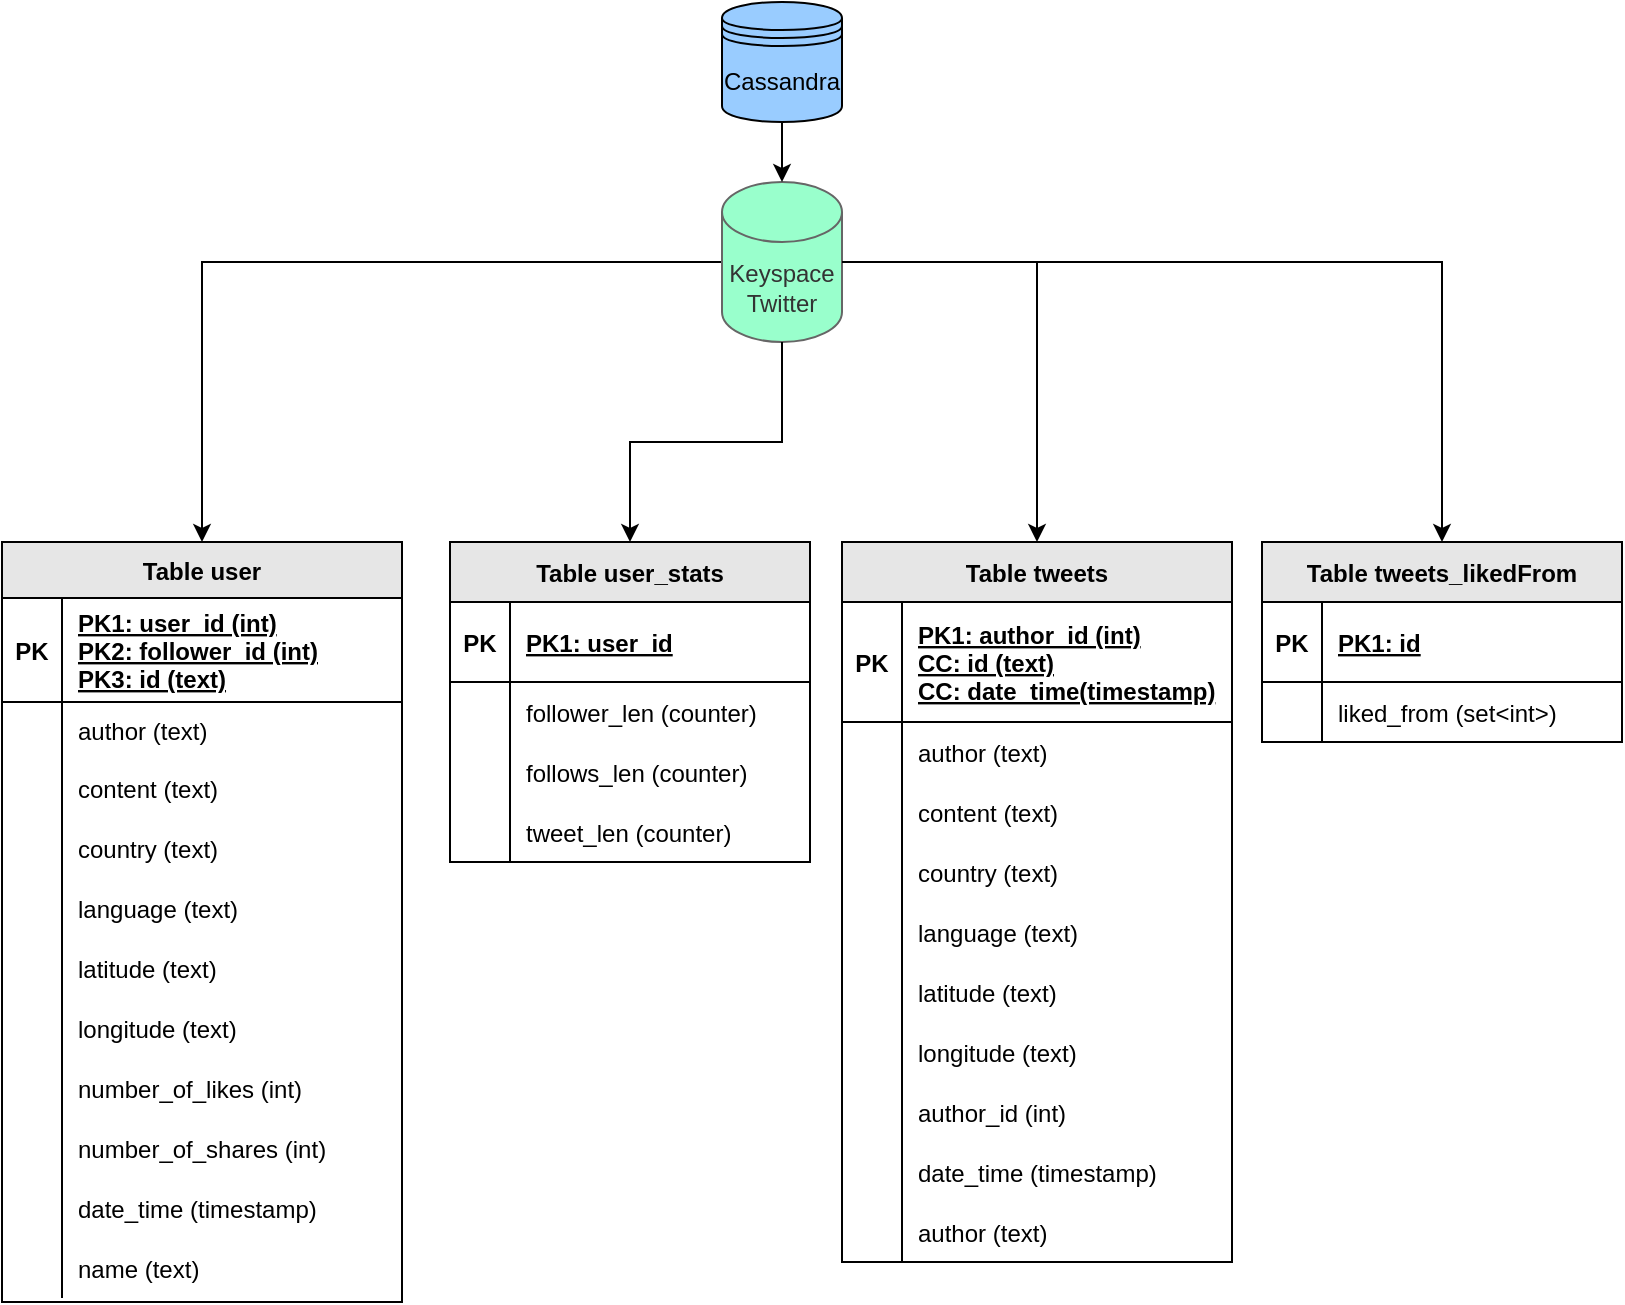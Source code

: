 <mxfile version="20.0.1" type="device" pages="2"><diagram id="uG7ZeOkbDZNB9EsdIDeJ" name="Page-1"><mxGraphModel dx="1590" dy="793" grid="1" gridSize="10" guides="1" tooltips="1" connect="1" arrows="1" fold="1" page="1" pageScale="1" pageWidth="827" pageHeight="1169" math="0" shadow="0"><root><mxCell id="0"/><mxCell id="1" parent="0"/><mxCell id="abGuBMjlv66z2_i_Jx2E-29" style="edgeStyle=orthogonalEdgeStyle;rounded=0;orthogonalLoop=1;jettySize=auto;html=1;exitX=0;exitY=0.5;exitDx=0;exitDy=0;exitPerimeter=0;entryX=0.5;entryY=0;entryDx=0;entryDy=0;" parent="1" source="abGuBMjlv66z2_i_Jx2E-1" target="abGuBMjlv66z2_i_Jx2E-15" edge="1"><mxGeometry relative="1" as="geometry"/></mxCell><mxCell id="gXndFRnX3cNERljc4eLu-20" style="edgeStyle=orthogonalEdgeStyle;rounded=0;orthogonalLoop=1;jettySize=auto;html=1;exitX=1;exitY=0.5;exitDx=0;exitDy=0;exitPerimeter=0;entryX=0.5;entryY=0;entryDx=0;entryDy=0;" edge="1" parent="1" source="abGuBMjlv66z2_i_Jx2E-1" target="gXndFRnX3cNERljc4eLu-6"><mxGeometry relative="1" as="geometry"/></mxCell><mxCell id="abGuBMjlv66z2_i_Jx2E-1" value="Keyspace&lt;br&gt;Twitter" style="shape=cylinder3;whiteSpace=wrap;html=1;boundedLbl=1;backgroundOutline=1;size=15;fillColor=#99FFCC;fontColor=#333333;strokeColor=#666666;" parent="1" vertex="1"><mxGeometry x="370" y="100" width="60" height="80" as="geometry"/></mxCell><mxCell id="gXndFRnX3cNERljc4eLu-5" style="edgeStyle=orthogonalEdgeStyle;rounded=0;orthogonalLoop=1;jettySize=auto;html=1;exitX=0.5;exitY=1;exitDx=0;exitDy=0;exitPerimeter=0;" edge="1" parent="1" source="abGuBMjlv66z2_i_Jx2E-1" target="abGuBMjlv66z2_i_Jx2E-2"><mxGeometry relative="1" as="geometry"><mxPoint x="300" y="220" as="targetPoint"/></mxGeometry></mxCell><mxCell id="abGuBMjlv66z2_i_Jx2E-2" value="Table user_stats" style="shape=table;startSize=30;container=1;collapsible=1;childLayout=tableLayout;fixedRows=1;rowLines=0;fontStyle=1;align=center;resizeLast=1;fillColor=#E6E6E6;" parent="1" vertex="1"><mxGeometry x="234" y="280" width="180" height="160" as="geometry"/></mxCell><mxCell id="abGuBMjlv66z2_i_Jx2E-3" value="" style="shape=tableRow;horizontal=0;startSize=0;swimlaneHead=0;swimlaneBody=0;fillColor=none;collapsible=0;dropTarget=0;points=[[0,0.5],[1,0.5]];portConstraint=eastwest;top=0;left=0;right=0;bottom=1;" parent="abGuBMjlv66z2_i_Jx2E-2" vertex="1"><mxGeometry y="30" width="180" height="40" as="geometry"/></mxCell><mxCell id="abGuBMjlv66z2_i_Jx2E-4" value="PK" style="shape=partialRectangle;connectable=0;fillColor=none;top=0;left=0;bottom=0;right=0;fontStyle=1;overflow=hidden;" parent="abGuBMjlv66z2_i_Jx2E-3" vertex="1"><mxGeometry width="30" height="40" as="geometry"><mxRectangle width="30" height="40" as="alternateBounds"/></mxGeometry></mxCell><mxCell id="abGuBMjlv66z2_i_Jx2E-5" value="PK1: user_id" style="shape=partialRectangle;connectable=0;fillColor=none;top=0;left=0;bottom=0;right=0;align=left;spacingLeft=6;fontStyle=5;overflow=hidden;" parent="abGuBMjlv66z2_i_Jx2E-3" vertex="1"><mxGeometry x="30" width="150" height="40" as="geometry"><mxRectangle width="150" height="40" as="alternateBounds"/></mxGeometry></mxCell><mxCell id="abGuBMjlv66z2_i_Jx2E-6" value="" style="shape=tableRow;horizontal=0;startSize=0;swimlaneHead=0;swimlaneBody=0;fillColor=none;collapsible=0;dropTarget=0;points=[[0,0.5],[1,0.5]];portConstraint=eastwest;top=0;left=0;right=0;bottom=0;" parent="abGuBMjlv66z2_i_Jx2E-2" vertex="1"><mxGeometry y="70" width="180" height="30" as="geometry"/></mxCell><mxCell id="abGuBMjlv66z2_i_Jx2E-7" value="" style="shape=partialRectangle;connectable=0;fillColor=none;top=0;left=0;bottom=0;right=0;editable=1;overflow=hidden;" parent="abGuBMjlv66z2_i_Jx2E-6" vertex="1"><mxGeometry width="30" height="30" as="geometry"><mxRectangle width="30" height="30" as="alternateBounds"/></mxGeometry></mxCell><mxCell id="abGuBMjlv66z2_i_Jx2E-8" value="follower_len (counter)" style="shape=partialRectangle;connectable=0;fillColor=none;top=0;left=0;bottom=0;right=0;align=left;spacingLeft=6;overflow=hidden;" parent="abGuBMjlv66z2_i_Jx2E-6" vertex="1"><mxGeometry x="30" width="150" height="30" as="geometry"><mxRectangle width="150" height="30" as="alternateBounds"/></mxGeometry></mxCell><mxCell id="gXndFRnX3cNERljc4eLu-49" value="" style="shape=tableRow;horizontal=0;startSize=0;swimlaneHead=0;swimlaneBody=0;fillColor=none;collapsible=0;dropTarget=0;points=[[0,0.5],[1,0.5]];portConstraint=eastwest;top=0;left=0;right=0;bottom=0;" vertex="1" parent="abGuBMjlv66z2_i_Jx2E-2"><mxGeometry y="100" width="180" height="30" as="geometry"/></mxCell><mxCell id="gXndFRnX3cNERljc4eLu-50" value="" style="shape=partialRectangle;connectable=0;fillColor=none;top=0;left=0;bottom=0;right=0;editable=1;overflow=hidden;" vertex="1" parent="gXndFRnX3cNERljc4eLu-49"><mxGeometry width="30" height="30" as="geometry"><mxRectangle width="30" height="30" as="alternateBounds"/></mxGeometry></mxCell><mxCell id="gXndFRnX3cNERljc4eLu-51" value="follows_len (counter)" style="shape=partialRectangle;connectable=0;fillColor=none;top=0;left=0;bottom=0;right=0;align=left;spacingLeft=6;overflow=hidden;" vertex="1" parent="gXndFRnX3cNERljc4eLu-49"><mxGeometry x="30" width="150" height="30" as="geometry"><mxRectangle width="150" height="30" as="alternateBounds"/></mxGeometry></mxCell><mxCell id="gXndFRnX3cNERljc4eLu-52" value="" style="shape=tableRow;horizontal=0;startSize=0;swimlaneHead=0;swimlaneBody=0;fillColor=none;collapsible=0;dropTarget=0;points=[[0,0.5],[1,0.5]];portConstraint=eastwest;top=0;left=0;right=0;bottom=0;" vertex="1" parent="abGuBMjlv66z2_i_Jx2E-2"><mxGeometry y="130" width="180" height="30" as="geometry"/></mxCell><mxCell id="gXndFRnX3cNERljc4eLu-53" value="" style="shape=partialRectangle;connectable=0;fillColor=none;top=0;left=0;bottom=0;right=0;editable=1;overflow=hidden;" vertex="1" parent="gXndFRnX3cNERljc4eLu-52"><mxGeometry width="30" height="30" as="geometry"><mxRectangle width="30" height="30" as="alternateBounds"/></mxGeometry></mxCell><mxCell id="gXndFRnX3cNERljc4eLu-54" value="tweet_len (counter)" style="shape=partialRectangle;connectable=0;fillColor=none;top=0;left=0;bottom=0;right=0;align=left;spacingLeft=6;overflow=hidden;" vertex="1" parent="gXndFRnX3cNERljc4eLu-52"><mxGeometry x="30" width="150" height="30" as="geometry"><mxRectangle width="150" height="30" as="alternateBounds"/></mxGeometry></mxCell><mxCell id="abGuBMjlv66z2_i_Jx2E-15" value="Table user" style="shape=table;startSize=28;container=1;collapsible=1;childLayout=tableLayout;fixedRows=1;rowLines=0;fontStyle=1;align=center;resizeLast=1;fillColor=#E6E6E6;arcSize=15;resizeHeight=1;autosize=1;rounded=0;" parent="1" vertex="1"><mxGeometry x="10" y="280" width="200" height="380" as="geometry"/></mxCell><mxCell id="abGuBMjlv66z2_i_Jx2E-16" value="" style="shape=tableRow;horizontal=0;startSize=0;swimlaneHead=0;swimlaneBody=0;fillColor=none;collapsible=0;dropTarget=0;points=[[0,0.5],[1,0.5]];portConstraint=eastwest;top=0;left=0;right=0;bottom=1;" parent="abGuBMjlv66z2_i_Jx2E-15" vertex="1"><mxGeometry y="28" width="200" height="52" as="geometry"/></mxCell><mxCell id="abGuBMjlv66z2_i_Jx2E-17" value="PK" style="shape=partialRectangle;connectable=0;fillColor=none;top=0;left=0;bottom=0;right=0;fontStyle=1;overflow=hidden;" parent="abGuBMjlv66z2_i_Jx2E-16" vertex="1"><mxGeometry width="30" height="52" as="geometry"><mxRectangle width="30" height="52" as="alternateBounds"/></mxGeometry></mxCell><mxCell id="abGuBMjlv66z2_i_Jx2E-18" value="PK1: user_id (int)&#xA;PK2: follower_id (int)&#xA;PK3: id (text)" style="shape=partialRectangle;connectable=0;fillColor=none;top=0;left=0;bottom=0;right=0;align=left;spacingLeft=6;fontStyle=5;overflow=hidden;" parent="abGuBMjlv66z2_i_Jx2E-16" vertex="1"><mxGeometry x="30" width="170" height="52" as="geometry"><mxRectangle width="170" height="52" as="alternateBounds"/></mxGeometry></mxCell><mxCell id="abGuBMjlv66z2_i_Jx2E-19" value="" style="shape=tableRow;horizontal=0;startSize=0;swimlaneHead=0;swimlaneBody=0;fillColor=none;collapsible=0;dropTarget=0;points=[[0,0.5],[1,0.5]];portConstraint=eastwest;top=0;left=0;right=0;bottom=0;" parent="abGuBMjlv66z2_i_Jx2E-15" vertex="1"><mxGeometry y="80" width="200" height="28" as="geometry"/></mxCell><mxCell id="abGuBMjlv66z2_i_Jx2E-20" value="" style="shape=partialRectangle;connectable=0;fillColor=none;top=0;left=0;bottom=0;right=0;editable=1;overflow=hidden;" parent="abGuBMjlv66z2_i_Jx2E-19" vertex="1"><mxGeometry width="30" height="28" as="geometry"><mxRectangle width="30" height="28" as="alternateBounds"/></mxGeometry></mxCell><mxCell id="abGuBMjlv66z2_i_Jx2E-21" value="author (text)" style="shape=partialRectangle;connectable=0;fillColor=none;top=0;left=0;bottom=0;right=0;align=left;spacingLeft=6;overflow=hidden;" parent="abGuBMjlv66z2_i_Jx2E-19" vertex="1"><mxGeometry x="30" width="170" height="28" as="geometry"><mxRectangle width="170" height="28" as="alternateBounds"/></mxGeometry></mxCell><mxCell id="abGuBMjlv66z2_i_Jx2E-22" value="" style="shape=tableRow;horizontal=0;startSize=0;swimlaneHead=0;swimlaneBody=0;fillColor=none;collapsible=0;dropTarget=0;points=[[0,0.5],[1,0.5]];portConstraint=eastwest;top=0;left=0;right=0;bottom=0;" parent="abGuBMjlv66z2_i_Jx2E-15" vertex="1"><mxGeometry y="108" width="200" height="30" as="geometry"/></mxCell><mxCell id="abGuBMjlv66z2_i_Jx2E-23" value="" style="shape=partialRectangle;connectable=0;fillColor=none;top=0;left=0;bottom=0;right=0;editable=1;overflow=hidden;" parent="abGuBMjlv66z2_i_Jx2E-22" vertex="1"><mxGeometry width="30" height="30" as="geometry"><mxRectangle width="30" height="30" as="alternateBounds"/></mxGeometry></mxCell><mxCell id="abGuBMjlv66z2_i_Jx2E-24" value="content (text)" style="shape=partialRectangle;connectable=0;fillColor=none;top=0;left=0;bottom=0;right=0;align=left;spacingLeft=6;overflow=hidden;" parent="abGuBMjlv66z2_i_Jx2E-22" vertex="1"><mxGeometry x="30" width="170" height="30" as="geometry"><mxRectangle width="170" height="30" as="alternateBounds"/></mxGeometry></mxCell><mxCell id="abGuBMjlv66z2_i_Jx2E-25" value="" style="shape=tableRow;horizontal=0;startSize=0;swimlaneHead=0;swimlaneBody=0;fillColor=none;collapsible=0;dropTarget=0;points=[[0,0.5],[1,0.5]];portConstraint=eastwest;top=0;left=0;right=0;bottom=0;" parent="abGuBMjlv66z2_i_Jx2E-15" vertex="1"><mxGeometry y="138" width="200" height="30" as="geometry"/></mxCell><mxCell id="abGuBMjlv66z2_i_Jx2E-26" value="" style="shape=partialRectangle;connectable=0;fillColor=none;top=0;left=0;bottom=0;right=0;editable=1;overflow=hidden;" parent="abGuBMjlv66z2_i_Jx2E-25" vertex="1"><mxGeometry width="30" height="30" as="geometry"><mxRectangle width="30" height="30" as="alternateBounds"/></mxGeometry></mxCell><mxCell id="abGuBMjlv66z2_i_Jx2E-27" value="country (text)" style="shape=partialRectangle;connectable=0;fillColor=none;top=0;left=0;bottom=0;right=0;align=left;spacingLeft=6;overflow=hidden;" parent="abGuBMjlv66z2_i_Jx2E-25" vertex="1"><mxGeometry x="30" width="170" height="30" as="geometry"><mxRectangle width="170" height="30" as="alternateBounds"/></mxGeometry></mxCell><mxCell id="c8yyJQMXLY9WBPUV-zue-21" value="" style="shape=tableRow;horizontal=0;startSize=0;swimlaneHead=0;swimlaneBody=0;fillColor=none;collapsible=0;dropTarget=0;points=[[0,0.5],[1,0.5]];portConstraint=eastwest;top=0;left=0;right=0;bottom=0;" parent="abGuBMjlv66z2_i_Jx2E-15" vertex="1"><mxGeometry y="168" width="200" height="30" as="geometry"/></mxCell><mxCell id="c8yyJQMXLY9WBPUV-zue-22" value="" style="shape=partialRectangle;connectable=0;fillColor=none;top=0;left=0;bottom=0;right=0;editable=1;overflow=hidden;" parent="c8yyJQMXLY9WBPUV-zue-21" vertex="1"><mxGeometry width="30" height="30" as="geometry"><mxRectangle width="30" height="30" as="alternateBounds"/></mxGeometry></mxCell><mxCell id="c8yyJQMXLY9WBPUV-zue-23" value="language (text)" style="shape=partialRectangle;connectable=0;fillColor=none;top=0;left=0;bottom=0;right=0;align=left;spacingLeft=6;overflow=hidden;" parent="c8yyJQMXLY9WBPUV-zue-21" vertex="1"><mxGeometry x="30" width="170" height="30" as="geometry"><mxRectangle width="170" height="30" as="alternateBounds"/></mxGeometry></mxCell><mxCell id="c8yyJQMXLY9WBPUV-zue-24" value="" style="shape=tableRow;horizontal=0;startSize=0;swimlaneHead=0;swimlaneBody=0;fillColor=none;collapsible=0;dropTarget=0;points=[[0,0.5],[1,0.5]];portConstraint=eastwest;top=0;left=0;right=0;bottom=0;" parent="abGuBMjlv66z2_i_Jx2E-15" vertex="1"><mxGeometry y="198" width="200" height="30" as="geometry"/></mxCell><mxCell id="c8yyJQMXLY9WBPUV-zue-25" value="" style="shape=partialRectangle;connectable=0;fillColor=none;top=0;left=0;bottom=0;right=0;editable=1;overflow=hidden;" parent="c8yyJQMXLY9WBPUV-zue-24" vertex="1"><mxGeometry width="30" height="30" as="geometry"><mxRectangle width="30" height="30" as="alternateBounds"/></mxGeometry></mxCell><mxCell id="c8yyJQMXLY9WBPUV-zue-26" value="latitude (text)" style="shape=partialRectangle;connectable=0;fillColor=none;top=0;left=0;bottom=0;right=0;align=left;spacingLeft=6;overflow=hidden;" parent="c8yyJQMXLY9WBPUV-zue-24" vertex="1"><mxGeometry x="30" width="170" height="30" as="geometry"><mxRectangle width="170" height="30" as="alternateBounds"/></mxGeometry></mxCell><mxCell id="c8yyJQMXLY9WBPUV-zue-27" value="" style="shape=tableRow;horizontal=0;startSize=0;swimlaneHead=0;swimlaneBody=0;fillColor=none;collapsible=0;dropTarget=0;points=[[0,0.5],[1,0.5]];portConstraint=eastwest;top=0;left=0;right=0;bottom=0;resizeHeight=1;" parent="abGuBMjlv66z2_i_Jx2E-15" vertex="1"><mxGeometry y="228" width="200" height="30" as="geometry"/></mxCell><mxCell id="c8yyJQMXLY9WBPUV-zue-28" value="" style="shape=partialRectangle;connectable=0;fillColor=none;top=0;left=0;bottom=0;right=0;editable=1;overflow=hidden;" parent="c8yyJQMXLY9WBPUV-zue-27" vertex="1"><mxGeometry width="30" height="30" as="geometry"><mxRectangle width="30" height="30" as="alternateBounds"/></mxGeometry></mxCell><mxCell id="c8yyJQMXLY9WBPUV-zue-29" value="longitude (text)" style="shape=partialRectangle;connectable=0;fillColor=none;top=0;left=0;bottom=0;right=0;align=left;spacingLeft=6;overflow=hidden;" parent="c8yyJQMXLY9WBPUV-zue-27" vertex="1"><mxGeometry x="30" width="170" height="30" as="geometry"><mxRectangle width="170" height="30" as="alternateBounds"/></mxGeometry></mxCell><mxCell id="c8yyJQMXLY9WBPUV-zue-30" value="" style="shape=tableRow;horizontal=0;startSize=0;swimlaneHead=0;swimlaneBody=0;fillColor=none;collapsible=0;dropTarget=0;points=[[0,0.5],[1,0.5]];portConstraint=eastwest;top=0;left=0;right=0;bottom=0;resizeHeight=1;" parent="abGuBMjlv66z2_i_Jx2E-15" vertex="1"><mxGeometry y="258" width="200" height="30" as="geometry"/></mxCell><mxCell id="c8yyJQMXLY9WBPUV-zue-31" value="" style="shape=partialRectangle;connectable=0;fillColor=none;top=0;left=0;bottom=0;right=0;editable=1;overflow=hidden;" parent="c8yyJQMXLY9WBPUV-zue-30" vertex="1"><mxGeometry width="30" height="30" as="geometry"><mxRectangle width="30" height="30" as="alternateBounds"/></mxGeometry></mxCell><mxCell id="c8yyJQMXLY9WBPUV-zue-32" value="number_of_likes (int)" style="shape=partialRectangle;connectable=0;fillColor=none;top=0;left=0;bottom=0;right=0;align=left;spacingLeft=6;overflow=hidden;" parent="c8yyJQMXLY9WBPUV-zue-30" vertex="1"><mxGeometry x="30" width="170" height="30" as="geometry"><mxRectangle width="170" height="30" as="alternateBounds"/></mxGeometry></mxCell><mxCell id="c8yyJQMXLY9WBPUV-zue-33" value="" style="shape=tableRow;horizontal=0;startSize=0;swimlaneHead=0;swimlaneBody=0;fillColor=none;collapsible=0;dropTarget=0;points=[[0,0.5],[1,0.5]];portConstraint=eastwest;top=0;left=0;right=0;bottom=0;resizeHeight=1;" parent="abGuBMjlv66z2_i_Jx2E-15" vertex="1"><mxGeometry y="288" width="200" height="30" as="geometry"/></mxCell><mxCell id="c8yyJQMXLY9WBPUV-zue-34" value="" style="shape=partialRectangle;connectable=0;fillColor=none;top=0;left=0;bottom=0;right=0;editable=1;overflow=hidden;" parent="c8yyJQMXLY9WBPUV-zue-33" vertex="1"><mxGeometry width="30" height="30" as="geometry"><mxRectangle width="30" height="30" as="alternateBounds"/></mxGeometry></mxCell><mxCell id="c8yyJQMXLY9WBPUV-zue-35" value="number_of_shares (int)" style="shape=partialRectangle;connectable=0;fillColor=none;top=0;left=0;bottom=0;right=0;align=left;spacingLeft=6;overflow=hidden;" parent="c8yyJQMXLY9WBPUV-zue-33" vertex="1"><mxGeometry x="30" width="170" height="30" as="geometry"><mxRectangle width="170" height="30" as="alternateBounds"/></mxGeometry></mxCell><mxCell id="gXndFRnX3cNERljc4eLu-121" value="" style="shape=tableRow;horizontal=0;startSize=0;swimlaneHead=0;swimlaneBody=0;fillColor=none;collapsible=0;dropTarget=0;points=[[0,0.5],[1,0.5]];portConstraint=eastwest;top=0;left=0;right=0;bottom=0;resizeHeight=1;" vertex="1" parent="abGuBMjlv66z2_i_Jx2E-15"><mxGeometry y="318" width="200" height="30" as="geometry"/></mxCell><mxCell id="gXndFRnX3cNERljc4eLu-122" value="" style="shape=partialRectangle;connectable=0;fillColor=none;top=0;left=0;bottom=0;right=0;editable=1;overflow=hidden;" vertex="1" parent="gXndFRnX3cNERljc4eLu-121"><mxGeometry width="30" height="30" as="geometry"><mxRectangle width="30" height="30" as="alternateBounds"/></mxGeometry></mxCell><mxCell id="gXndFRnX3cNERljc4eLu-123" value="date_time (timestamp)" style="shape=partialRectangle;connectable=0;fillColor=none;top=0;left=0;bottom=0;right=0;align=left;spacingLeft=6;overflow=hidden;" vertex="1" parent="gXndFRnX3cNERljc4eLu-121"><mxGeometry x="30" width="170" height="30" as="geometry"><mxRectangle width="170" height="30" as="alternateBounds"/></mxGeometry></mxCell><mxCell id="gXndFRnX3cNERljc4eLu-127" value="" style="shape=tableRow;horizontal=0;startSize=0;swimlaneHead=0;swimlaneBody=0;fillColor=none;collapsible=0;dropTarget=0;points=[[0,0.5],[1,0.5]];portConstraint=eastwest;top=0;left=0;right=0;bottom=0;resizeHeight=1;" vertex="1" parent="abGuBMjlv66z2_i_Jx2E-15"><mxGeometry y="348" width="200" height="30" as="geometry"/></mxCell><mxCell id="gXndFRnX3cNERljc4eLu-128" value="" style="shape=partialRectangle;connectable=0;fillColor=none;top=0;left=0;bottom=0;right=0;editable=1;overflow=hidden;" vertex="1" parent="gXndFRnX3cNERljc4eLu-127"><mxGeometry width="30" height="30" as="geometry"><mxRectangle width="30" height="30" as="alternateBounds"/></mxGeometry></mxCell><mxCell id="gXndFRnX3cNERljc4eLu-129" value="name (text)" style="shape=partialRectangle;connectable=0;fillColor=none;top=0;left=0;bottom=0;right=0;align=left;spacingLeft=6;overflow=hidden;" vertex="1" parent="gXndFRnX3cNERljc4eLu-127"><mxGeometry x="30" width="170" height="30" as="geometry"><mxRectangle width="170" height="30" as="alternateBounds"/></mxGeometry></mxCell><mxCell id="3" value="" style="edgeStyle=none;html=1;" parent="1" source="2" target="abGuBMjlv66z2_i_Jx2E-1" edge="1"><mxGeometry relative="1" as="geometry"/></mxCell><mxCell id="2" value="Cassandra" style="shape=datastore;whiteSpace=wrap;html=1;fillColor=#99CCFF;" parent="1" vertex="1"><mxGeometry x="370" y="10" width="60" height="60" as="geometry"/></mxCell><mxCell id="c8yyJQMXLY9WBPUV-zue-3" value="" style="shape=partialRectangle;connectable=0;fillColor=none;top=0;left=0;bottom=0;right=0;editable=1;overflow=hidden;" parent="1" vertex="1"><mxGeometry x="510" y="470" width="30" height="30" as="geometry"><mxRectangle width="30" height="30" as="alternateBounds"/></mxGeometry></mxCell><mxCell id="gXndFRnX3cNERljc4eLu-6" value="Table tweets" style="shape=table;startSize=30;container=1;collapsible=1;childLayout=tableLayout;fixedRows=1;rowLines=0;fontStyle=1;align=center;resizeLast=1;fillColor=#E6E6E6;" vertex="1" parent="1"><mxGeometry x="430" y="280" width="195" height="360" as="geometry"/></mxCell><mxCell id="gXndFRnX3cNERljc4eLu-7" value="" style="shape=tableRow;horizontal=0;startSize=0;swimlaneHead=0;swimlaneBody=0;fillColor=none;collapsible=0;dropTarget=0;points=[[0,0.5],[1,0.5]];portConstraint=eastwest;top=0;left=0;right=0;bottom=1;" vertex="1" parent="gXndFRnX3cNERljc4eLu-6"><mxGeometry y="30" width="195" height="60" as="geometry"/></mxCell><mxCell id="gXndFRnX3cNERljc4eLu-8" value="PK" style="shape=partialRectangle;connectable=0;fillColor=none;top=0;left=0;bottom=0;right=0;fontStyle=1;overflow=hidden;" vertex="1" parent="gXndFRnX3cNERljc4eLu-7"><mxGeometry width="30" height="60" as="geometry"><mxRectangle width="30" height="60" as="alternateBounds"/></mxGeometry></mxCell><mxCell id="gXndFRnX3cNERljc4eLu-9" value="PK1: author_id (int)&#xA;CC: id (text)&#xA;CC: date_time(timestamp)" style="shape=partialRectangle;connectable=0;fillColor=none;top=0;left=0;bottom=0;right=0;align=left;spacingLeft=6;fontStyle=5;overflow=hidden;" vertex="1" parent="gXndFRnX3cNERljc4eLu-7"><mxGeometry x="30" width="165" height="60" as="geometry"><mxRectangle width="165" height="60" as="alternateBounds"/></mxGeometry></mxCell><mxCell id="gXndFRnX3cNERljc4eLu-10" value="" style="shape=tableRow;horizontal=0;startSize=0;swimlaneHead=0;swimlaneBody=0;fillColor=none;collapsible=0;dropTarget=0;points=[[0,0.5],[1,0.5]];portConstraint=eastwest;top=0;left=0;right=0;bottom=0;" vertex="1" parent="gXndFRnX3cNERljc4eLu-6"><mxGeometry y="90" width="195" height="30" as="geometry"/></mxCell><mxCell id="gXndFRnX3cNERljc4eLu-11" value="" style="shape=partialRectangle;connectable=0;fillColor=none;top=0;left=0;bottom=0;right=0;editable=1;overflow=hidden;" vertex="1" parent="gXndFRnX3cNERljc4eLu-10"><mxGeometry width="30" height="30" as="geometry"><mxRectangle width="30" height="30" as="alternateBounds"/></mxGeometry></mxCell><mxCell id="gXndFRnX3cNERljc4eLu-12" value="author (text)" style="shape=partialRectangle;connectable=0;fillColor=none;top=0;left=0;bottom=0;right=0;align=left;spacingLeft=6;overflow=hidden;" vertex="1" parent="gXndFRnX3cNERljc4eLu-10"><mxGeometry x="30" width="165" height="30" as="geometry"><mxRectangle width="165" height="30" as="alternateBounds"/></mxGeometry></mxCell><mxCell id="gXndFRnX3cNERljc4eLu-63" value="" style="shape=tableRow;horizontal=0;startSize=0;swimlaneHead=0;swimlaneBody=0;fillColor=none;collapsible=0;dropTarget=0;points=[[0,0.5],[1,0.5]];portConstraint=eastwest;top=0;left=0;right=0;bottom=0;" vertex="1" parent="gXndFRnX3cNERljc4eLu-6"><mxGeometry y="120" width="195" height="30" as="geometry"/></mxCell><mxCell id="gXndFRnX3cNERljc4eLu-64" value="" style="shape=partialRectangle;connectable=0;fillColor=none;top=0;left=0;bottom=0;right=0;editable=1;overflow=hidden;" vertex="1" parent="gXndFRnX3cNERljc4eLu-63"><mxGeometry width="30" height="30" as="geometry"><mxRectangle width="30" height="30" as="alternateBounds"/></mxGeometry></mxCell><mxCell id="gXndFRnX3cNERljc4eLu-65" value="content (text)" style="shape=partialRectangle;connectable=0;fillColor=none;top=0;left=0;bottom=0;right=0;align=left;spacingLeft=6;overflow=hidden;" vertex="1" parent="gXndFRnX3cNERljc4eLu-63"><mxGeometry x="30" width="165" height="30" as="geometry"><mxRectangle width="165" height="30" as="alternateBounds"/></mxGeometry></mxCell><mxCell id="gXndFRnX3cNERljc4eLu-66" value="" style="shape=tableRow;horizontal=0;startSize=0;swimlaneHead=0;swimlaneBody=0;fillColor=none;collapsible=0;dropTarget=0;points=[[0,0.5],[1,0.5]];portConstraint=eastwest;top=0;left=0;right=0;bottom=0;" vertex="1" parent="gXndFRnX3cNERljc4eLu-6"><mxGeometry y="150" width="195" height="30" as="geometry"/></mxCell><mxCell id="gXndFRnX3cNERljc4eLu-67" value="" style="shape=partialRectangle;connectable=0;fillColor=none;top=0;left=0;bottom=0;right=0;editable=1;overflow=hidden;" vertex="1" parent="gXndFRnX3cNERljc4eLu-66"><mxGeometry width="30" height="30" as="geometry"><mxRectangle width="30" height="30" as="alternateBounds"/></mxGeometry></mxCell><mxCell id="gXndFRnX3cNERljc4eLu-68" value="country (text)" style="shape=partialRectangle;connectable=0;fillColor=none;top=0;left=0;bottom=0;right=0;align=left;spacingLeft=6;overflow=hidden;" vertex="1" parent="gXndFRnX3cNERljc4eLu-66"><mxGeometry x="30" width="165" height="30" as="geometry"><mxRectangle width="165" height="30" as="alternateBounds"/></mxGeometry></mxCell><mxCell id="gXndFRnX3cNERljc4eLu-69" value="" style="shape=tableRow;horizontal=0;startSize=0;swimlaneHead=0;swimlaneBody=0;fillColor=none;collapsible=0;dropTarget=0;points=[[0,0.5],[1,0.5]];portConstraint=eastwest;top=0;left=0;right=0;bottom=0;" vertex="1" parent="gXndFRnX3cNERljc4eLu-6"><mxGeometry y="180" width="195" height="30" as="geometry"/></mxCell><mxCell id="gXndFRnX3cNERljc4eLu-70" value="" style="shape=partialRectangle;connectable=0;fillColor=none;top=0;left=0;bottom=0;right=0;editable=1;overflow=hidden;" vertex="1" parent="gXndFRnX3cNERljc4eLu-69"><mxGeometry width="30" height="30" as="geometry"><mxRectangle width="30" height="30" as="alternateBounds"/></mxGeometry></mxCell><mxCell id="gXndFRnX3cNERljc4eLu-71" value="language (text)" style="shape=partialRectangle;connectable=0;fillColor=none;top=0;left=0;bottom=0;right=0;align=left;spacingLeft=6;overflow=hidden;" vertex="1" parent="gXndFRnX3cNERljc4eLu-69"><mxGeometry x="30" width="165" height="30" as="geometry"><mxRectangle width="165" height="30" as="alternateBounds"/></mxGeometry></mxCell><mxCell id="gXndFRnX3cNERljc4eLu-72" value="" style="shape=tableRow;horizontal=0;startSize=0;swimlaneHead=0;swimlaneBody=0;fillColor=none;collapsible=0;dropTarget=0;points=[[0,0.5],[1,0.5]];portConstraint=eastwest;top=0;left=0;right=0;bottom=0;" vertex="1" parent="gXndFRnX3cNERljc4eLu-6"><mxGeometry y="210" width="195" height="30" as="geometry"/></mxCell><mxCell id="gXndFRnX3cNERljc4eLu-73" value="" style="shape=partialRectangle;connectable=0;fillColor=none;top=0;left=0;bottom=0;right=0;editable=1;overflow=hidden;" vertex="1" parent="gXndFRnX3cNERljc4eLu-72"><mxGeometry width="30" height="30" as="geometry"><mxRectangle width="30" height="30" as="alternateBounds"/></mxGeometry></mxCell><mxCell id="gXndFRnX3cNERljc4eLu-74" value="latitude (text)" style="shape=partialRectangle;connectable=0;fillColor=none;top=0;left=0;bottom=0;right=0;align=left;spacingLeft=6;overflow=hidden;" vertex="1" parent="gXndFRnX3cNERljc4eLu-72"><mxGeometry x="30" width="165" height="30" as="geometry"><mxRectangle width="165" height="30" as="alternateBounds"/></mxGeometry></mxCell><mxCell id="gXndFRnX3cNERljc4eLu-75" value="" style="shape=tableRow;horizontal=0;startSize=0;swimlaneHead=0;swimlaneBody=0;fillColor=none;collapsible=0;dropTarget=0;points=[[0,0.5],[1,0.5]];portConstraint=eastwest;top=0;left=0;right=0;bottom=0;" vertex="1" parent="gXndFRnX3cNERljc4eLu-6"><mxGeometry y="240" width="195" height="30" as="geometry"/></mxCell><mxCell id="gXndFRnX3cNERljc4eLu-76" value="" style="shape=partialRectangle;connectable=0;fillColor=none;top=0;left=0;bottom=0;right=0;editable=1;overflow=hidden;" vertex="1" parent="gXndFRnX3cNERljc4eLu-75"><mxGeometry width="30" height="30" as="geometry"><mxRectangle width="30" height="30" as="alternateBounds"/></mxGeometry></mxCell><mxCell id="gXndFRnX3cNERljc4eLu-77" value="longitude (text)" style="shape=partialRectangle;connectable=0;fillColor=none;top=0;left=0;bottom=0;right=0;align=left;spacingLeft=6;overflow=hidden;" vertex="1" parent="gXndFRnX3cNERljc4eLu-75"><mxGeometry x="30" width="165" height="30" as="geometry"><mxRectangle width="165" height="30" as="alternateBounds"/></mxGeometry></mxCell><mxCell id="gXndFRnX3cNERljc4eLu-81" value="" style="shape=tableRow;horizontal=0;startSize=0;swimlaneHead=0;swimlaneBody=0;fillColor=none;collapsible=0;dropTarget=0;points=[[0,0.5],[1,0.5]];portConstraint=eastwest;top=0;left=0;right=0;bottom=0;" vertex="1" parent="gXndFRnX3cNERljc4eLu-6"><mxGeometry y="270" width="195" height="30" as="geometry"/></mxCell><mxCell id="gXndFRnX3cNERljc4eLu-82" value="" style="shape=partialRectangle;connectable=0;fillColor=none;top=0;left=0;bottom=0;right=0;editable=1;overflow=hidden;" vertex="1" parent="gXndFRnX3cNERljc4eLu-81"><mxGeometry width="30" height="30" as="geometry"><mxRectangle width="30" height="30" as="alternateBounds"/></mxGeometry></mxCell><mxCell id="gXndFRnX3cNERljc4eLu-83" value="author_id (int)" style="shape=partialRectangle;connectable=0;fillColor=none;top=0;left=0;bottom=0;right=0;align=left;spacingLeft=6;overflow=hidden;" vertex="1" parent="gXndFRnX3cNERljc4eLu-81"><mxGeometry x="30" width="165" height="30" as="geometry"><mxRectangle width="165" height="30" as="alternateBounds"/></mxGeometry></mxCell><mxCell id="gXndFRnX3cNERljc4eLu-84" value="" style="shape=tableRow;horizontal=0;startSize=0;swimlaneHead=0;swimlaneBody=0;fillColor=none;collapsible=0;dropTarget=0;points=[[0,0.5],[1,0.5]];portConstraint=eastwest;top=0;left=0;right=0;bottom=0;" vertex="1" parent="gXndFRnX3cNERljc4eLu-6"><mxGeometry y="300" width="195" height="30" as="geometry"/></mxCell><mxCell id="gXndFRnX3cNERljc4eLu-85" value="" style="shape=partialRectangle;connectable=0;fillColor=none;top=0;left=0;bottom=0;right=0;editable=1;overflow=hidden;" vertex="1" parent="gXndFRnX3cNERljc4eLu-84"><mxGeometry width="30" height="30" as="geometry"><mxRectangle width="30" height="30" as="alternateBounds"/></mxGeometry></mxCell><mxCell id="gXndFRnX3cNERljc4eLu-86" value="date_time (timestamp)" style="shape=partialRectangle;connectable=0;fillColor=none;top=0;left=0;bottom=0;right=0;align=left;spacingLeft=6;overflow=hidden;" vertex="1" parent="gXndFRnX3cNERljc4eLu-84"><mxGeometry x="30" width="165" height="30" as="geometry"><mxRectangle width="165" height="30" as="alternateBounds"/></mxGeometry></mxCell><mxCell id="gXndFRnX3cNERljc4eLu-124" value="" style="shape=tableRow;horizontal=0;startSize=0;swimlaneHead=0;swimlaneBody=0;fillColor=none;collapsible=0;dropTarget=0;points=[[0,0.5],[1,0.5]];portConstraint=eastwest;top=0;left=0;right=0;bottom=0;" vertex="1" parent="gXndFRnX3cNERljc4eLu-6"><mxGeometry y="330" width="195" height="30" as="geometry"/></mxCell><mxCell id="gXndFRnX3cNERljc4eLu-125" value="" style="shape=partialRectangle;connectable=0;fillColor=none;top=0;left=0;bottom=0;right=0;editable=1;overflow=hidden;" vertex="1" parent="gXndFRnX3cNERljc4eLu-124"><mxGeometry width="30" height="30" as="geometry"><mxRectangle width="30" height="30" as="alternateBounds"/></mxGeometry></mxCell><mxCell id="gXndFRnX3cNERljc4eLu-126" value="author (text)" style="shape=partialRectangle;connectable=0;fillColor=none;top=0;left=0;bottom=0;right=0;align=left;spacingLeft=6;overflow=hidden;" vertex="1" parent="gXndFRnX3cNERljc4eLu-124"><mxGeometry x="30" width="165" height="30" as="geometry"><mxRectangle width="165" height="30" as="alternateBounds"/></mxGeometry></mxCell><mxCell id="gXndFRnX3cNERljc4eLu-21" style="edgeStyle=orthogonalEdgeStyle;rounded=0;orthogonalLoop=1;jettySize=auto;html=1;exitX=1;exitY=0.5;exitDx=0;exitDy=0;exitPerimeter=0;entryX=0.5;entryY=0;entryDx=0;entryDy=0;" edge="1" parent="1" source="abGuBMjlv66z2_i_Jx2E-1" target="gXndFRnX3cNERljc4eLu-13"><mxGeometry relative="1" as="geometry"><mxPoint x="670" y="110" as="targetPoint"/></mxGeometry></mxCell><mxCell id="gXndFRnX3cNERljc4eLu-13" value="Table tweets_likedFrom" style="shape=table;startSize=30;container=1;collapsible=1;childLayout=tableLayout;fixedRows=1;rowLines=0;fontStyle=1;align=center;resizeLast=1;fillColor=#E6E6E6;" vertex="1" parent="1"><mxGeometry x="640" y="280" width="180" height="100" as="geometry"/></mxCell><mxCell id="gXndFRnX3cNERljc4eLu-14" value="" style="shape=tableRow;horizontal=0;startSize=0;swimlaneHead=0;swimlaneBody=0;fillColor=none;collapsible=0;dropTarget=0;points=[[0,0.5],[1,0.5]];portConstraint=eastwest;top=0;left=0;right=0;bottom=1;" vertex="1" parent="gXndFRnX3cNERljc4eLu-13"><mxGeometry y="30" width="180" height="40" as="geometry"/></mxCell><mxCell id="gXndFRnX3cNERljc4eLu-15" value="PK" style="shape=partialRectangle;connectable=0;fillColor=none;top=0;left=0;bottom=0;right=0;fontStyle=1;overflow=hidden;" vertex="1" parent="gXndFRnX3cNERljc4eLu-14"><mxGeometry width="30" height="40" as="geometry"><mxRectangle width="30" height="40" as="alternateBounds"/></mxGeometry></mxCell><mxCell id="gXndFRnX3cNERljc4eLu-16" value="PK1: id" style="shape=partialRectangle;connectable=0;fillColor=none;top=0;left=0;bottom=0;right=0;align=left;spacingLeft=6;fontStyle=5;overflow=hidden;" vertex="1" parent="gXndFRnX3cNERljc4eLu-14"><mxGeometry x="30" width="150" height="40" as="geometry"><mxRectangle width="150" height="40" as="alternateBounds"/></mxGeometry></mxCell><mxCell id="gXndFRnX3cNERljc4eLu-17" value="" style="shape=tableRow;horizontal=0;startSize=0;swimlaneHead=0;swimlaneBody=0;fillColor=none;collapsible=0;dropTarget=0;points=[[0,0.5],[1,0.5]];portConstraint=eastwest;top=0;left=0;right=0;bottom=0;" vertex="1" parent="gXndFRnX3cNERljc4eLu-13"><mxGeometry y="70" width="180" height="30" as="geometry"/></mxCell><mxCell id="gXndFRnX3cNERljc4eLu-18" value="" style="shape=partialRectangle;connectable=0;fillColor=none;top=0;left=0;bottom=0;right=0;editable=1;overflow=hidden;" vertex="1" parent="gXndFRnX3cNERljc4eLu-17"><mxGeometry width="30" height="30" as="geometry"><mxRectangle width="30" height="30" as="alternateBounds"/></mxGeometry></mxCell><mxCell id="gXndFRnX3cNERljc4eLu-19" value="liked_from (set&lt;int&gt;)" style="shape=partialRectangle;connectable=0;fillColor=none;top=0;left=0;bottom=0;right=0;align=left;spacingLeft=6;overflow=hidden;" vertex="1" parent="gXndFRnX3cNERljc4eLu-17"><mxGeometry x="30" width="150" height="30" as="geometry"><mxRectangle width="150" height="30" as="alternateBounds"/></mxGeometry></mxCell></root></mxGraphModel></diagram><diagram id="cl0KEsPGgxQ1aOPtOI2R" name="Page-2"><mxGraphModel dx="432" dy="422" grid="1" gridSize="10" guides="1" tooltips="1" connect="1" arrows="1" fold="1" page="1" pageScale="1" pageWidth="827" pageHeight="1169" math="0" shadow="0">&#xa;            <root>&#xa;                <mxCell id="yLRtqa9gVCtvteHUAbe7-0"/>&#xa;                <mxCell id="yLRtqa9gVCtvteHUAbe7-1" parent="yLRtqa9gVCtvteHUAbe7-0"/>&#xa;                <mxCell id="yLRtqa9gVCtvteHUAbe7-15" value="Table" style="shape=table;startSize=30;container=1;collapsible=1;childLayout=tableLayout;fixedRows=1;rowLines=0;fontStyle=1;align=center;resizeLast=1;fillColor=#E6E6E6;" vertex="1" parent="yLRtqa9gVCtvteHUAbe7-1">&#xa;                    <mxGeometry x="140" y="140" width="180" height="160" as="geometry"/>&#xa;                </mxCell>&#xa;                <mxCell id="yLRtqa9gVCtvteHUAbe7-16" value="" style="shape=partialRectangle;collapsible=0;dropTarget=0;pointerEvents=0;fillColor=none;top=0;left=0;bottom=0;right=0;points=[[0,0.5],[1,0.5]];portConstraint=eastwest;" vertex="1" parent="yLRtqa9gVCtvteHUAbe7-15">&#xa;                    <mxGeometry y="30" width="180" height="30" as="geometry"/>&#xa;                </mxCell>&#xa;                <mxCell id="yLRtqa9gVCtvteHUAbe7-17" value="PK,FK1" style="shape=partialRectangle;connectable=0;fillColor=none;top=0;left=0;bottom=0;right=0;fontStyle=1;overflow=hidden;" vertex="1" parent="yLRtqa9gVCtvteHUAbe7-16">&#xa;                    <mxGeometry width="60" height="30" as="geometry">&#xa;                        <mxRectangle width="60" height="30" as="alternateBounds"/>&#xa;                    </mxGeometry>&#xa;                </mxCell>&#xa;                <mxCell id="yLRtqa9gVCtvteHUAbe7-18" value="Row 1" style="shape=partialRectangle;connectable=0;fillColor=none;top=0;left=0;bottom=0;right=0;align=left;spacingLeft=6;fontStyle=5;overflow=hidden;" vertex="1" parent="yLRtqa9gVCtvteHUAbe7-16">&#xa;                    <mxGeometry x="60" width="120" height="30" as="geometry">&#xa;                        <mxRectangle width="120" height="30" as="alternateBounds"/>&#xa;                    </mxGeometry>&#xa;                </mxCell>&#xa;                <mxCell id="yLRtqa9gVCtvteHUAbe7-19" value="" style="shape=partialRectangle;collapsible=0;dropTarget=0;pointerEvents=0;fillColor=none;top=0;left=0;bottom=1;right=0;points=[[0,0.5],[1,0.5]];portConstraint=eastwest;" vertex="1" parent="yLRtqa9gVCtvteHUAbe7-15">&#xa;                    <mxGeometry y="60" width="180" height="30" as="geometry"/>&#xa;                </mxCell>&#xa;                <mxCell id="yLRtqa9gVCtvteHUAbe7-20" value="PK,FK2" style="shape=partialRectangle;connectable=0;fillColor=none;top=0;left=0;bottom=0;right=0;fontStyle=1;overflow=hidden;" vertex="1" parent="yLRtqa9gVCtvteHUAbe7-19">&#xa;                    <mxGeometry width="60" height="30" as="geometry">&#xa;                        <mxRectangle width="60" height="30" as="alternateBounds"/>&#xa;                    </mxGeometry>&#xa;                </mxCell>&#xa;                <mxCell id="yLRtqa9gVCtvteHUAbe7-21" value="Row 2" style="shape=partialRectangle;connectable=0;fillColor=none;top=0;left=0;bottom=0;right=0;align=left;spacingLeft=6;fontStyle=5;overflow=hidden;" vertex="1" parent="yLRtqa9gVCtvteHUAbe7-19">&#xa;                    <mxGeometry x="60" width="120" height="30" as="geometry">&#xa;                        <mxRectangle width="120" height="30" as="alternateBounds"/>&#xa;                    </mxGeometry>&#xa;                </mxCell>&#xa;                <mxCell id="yLRtqa9gVCtvteHUAbe7-22" value="" style="shape=partialRectangle;collapsible=0;dropTarget=0;pointerEvents=0;fillColor=none;top=0;left=0;bottom=0;right=0;points=[[0,0.5],[1,0.5]];portConstraint=eastwest;" vertex="1" parent="yLRtqa9gVCtvteHUAbe7-15">&#xa;                    <mxGeometry y="90" width="180" height="30" as="geometry"/>&#xa;                </mxCell>&#xa;                <mxCell id="yLRtqa9gVCtvteHUAbe7-23" value="" style="shape=partialRectangle;connectable=0;fillColor=none;top=0;left=0;bottom=0;right=0;editable=1;overflow=hidden;" vertex="1" parent="yLRtqa9gVCtvteHUAbe7-22">&#xa;                    <mxGeometry width="60" height="30" as="geometry">&#xa;                        <mxRectangle width="60" height="30" as="alternateBounds"/>&#xa;                    </mxGeometry>&#xa;                </mxCell>&#xa;                <mxCell id="yLRtqa9gVCtvteHUAbe7-24" value="Row 3" style="shape=partialRectangle;connectable=0;fillColor=none;top=0;left=0;bottom=0;right=0;align=left;spacingLeft=6;overflow=hidden;" vertex="1" parent="yLRtqa9gVCtvteHUAbe7-22">&#xa;                    <mxGeometry x="60" width="120" height="30" as="geometry">&#xa;                        <mxRectangle width="120" height="30" as="alternateBounds"/>&#xa;                    </mxGeometry>&#xa;                </mxCell>&#xa;                <mxCell id="yLRtqa9gVCtvteHUAbe7-25" value="" style="shape=partialRectangle;collapsible=0;dropTarget=0;pointerEvents=0;fillColor=none;top=0;left=0;bottom=0;right=0;points=[[0,0.5],[1,0.5]];portConstraint=eastwest;" vertex="1" parent="yLRtqa9gVCtvteHUAbe7-15">&#xa;                    <mxGeometry y="120" width="180" height="30" as="geometry"/>&#xa;                </mxCell>&#xa;                <mxCell id="yLRtqa9gVCtvteHUAbe7-26" value="" style="shape=partialRectangle;connectable=0;fillColor=none;top=0;left=0;bottom=0;right=0;editable=1;overflow=hidden;" vertex="1" parent="yLRtqa9gVCtvteHUAbe7-25">&#xa;                    <mxGeometry width="60" height="30" as="geometry">&#xa;                        <mxRectangle width="60" height="30" as="alternateBounds"/>&#xa;                    </mxGeometry>&#xa;                </mxCell>&#xa;                <mxCell id="yLRtqa9gVCtvteHUAbe7-27" value="Row 4" style="shape=partialRectangle;connectable=0;fillColor=none;top=0;left=0;bottom=0;right=0;align=left;spacingLeft=6;overflow=hidden;" vertex="1" parent="yLRtqa9gVCtvteHUAbe7-25">&#xa;                    <mxGeometry x="60" width="120" height="30" as="geometry">&#xa;                        <mxRectangle width="120" height="30" as="alternateBounds"/>&#xa;                    </mxGeometry>&#xa;                </mxCell>&#xa;            </root>&#xa;        </mxGraphModel></diagram></mxfile>